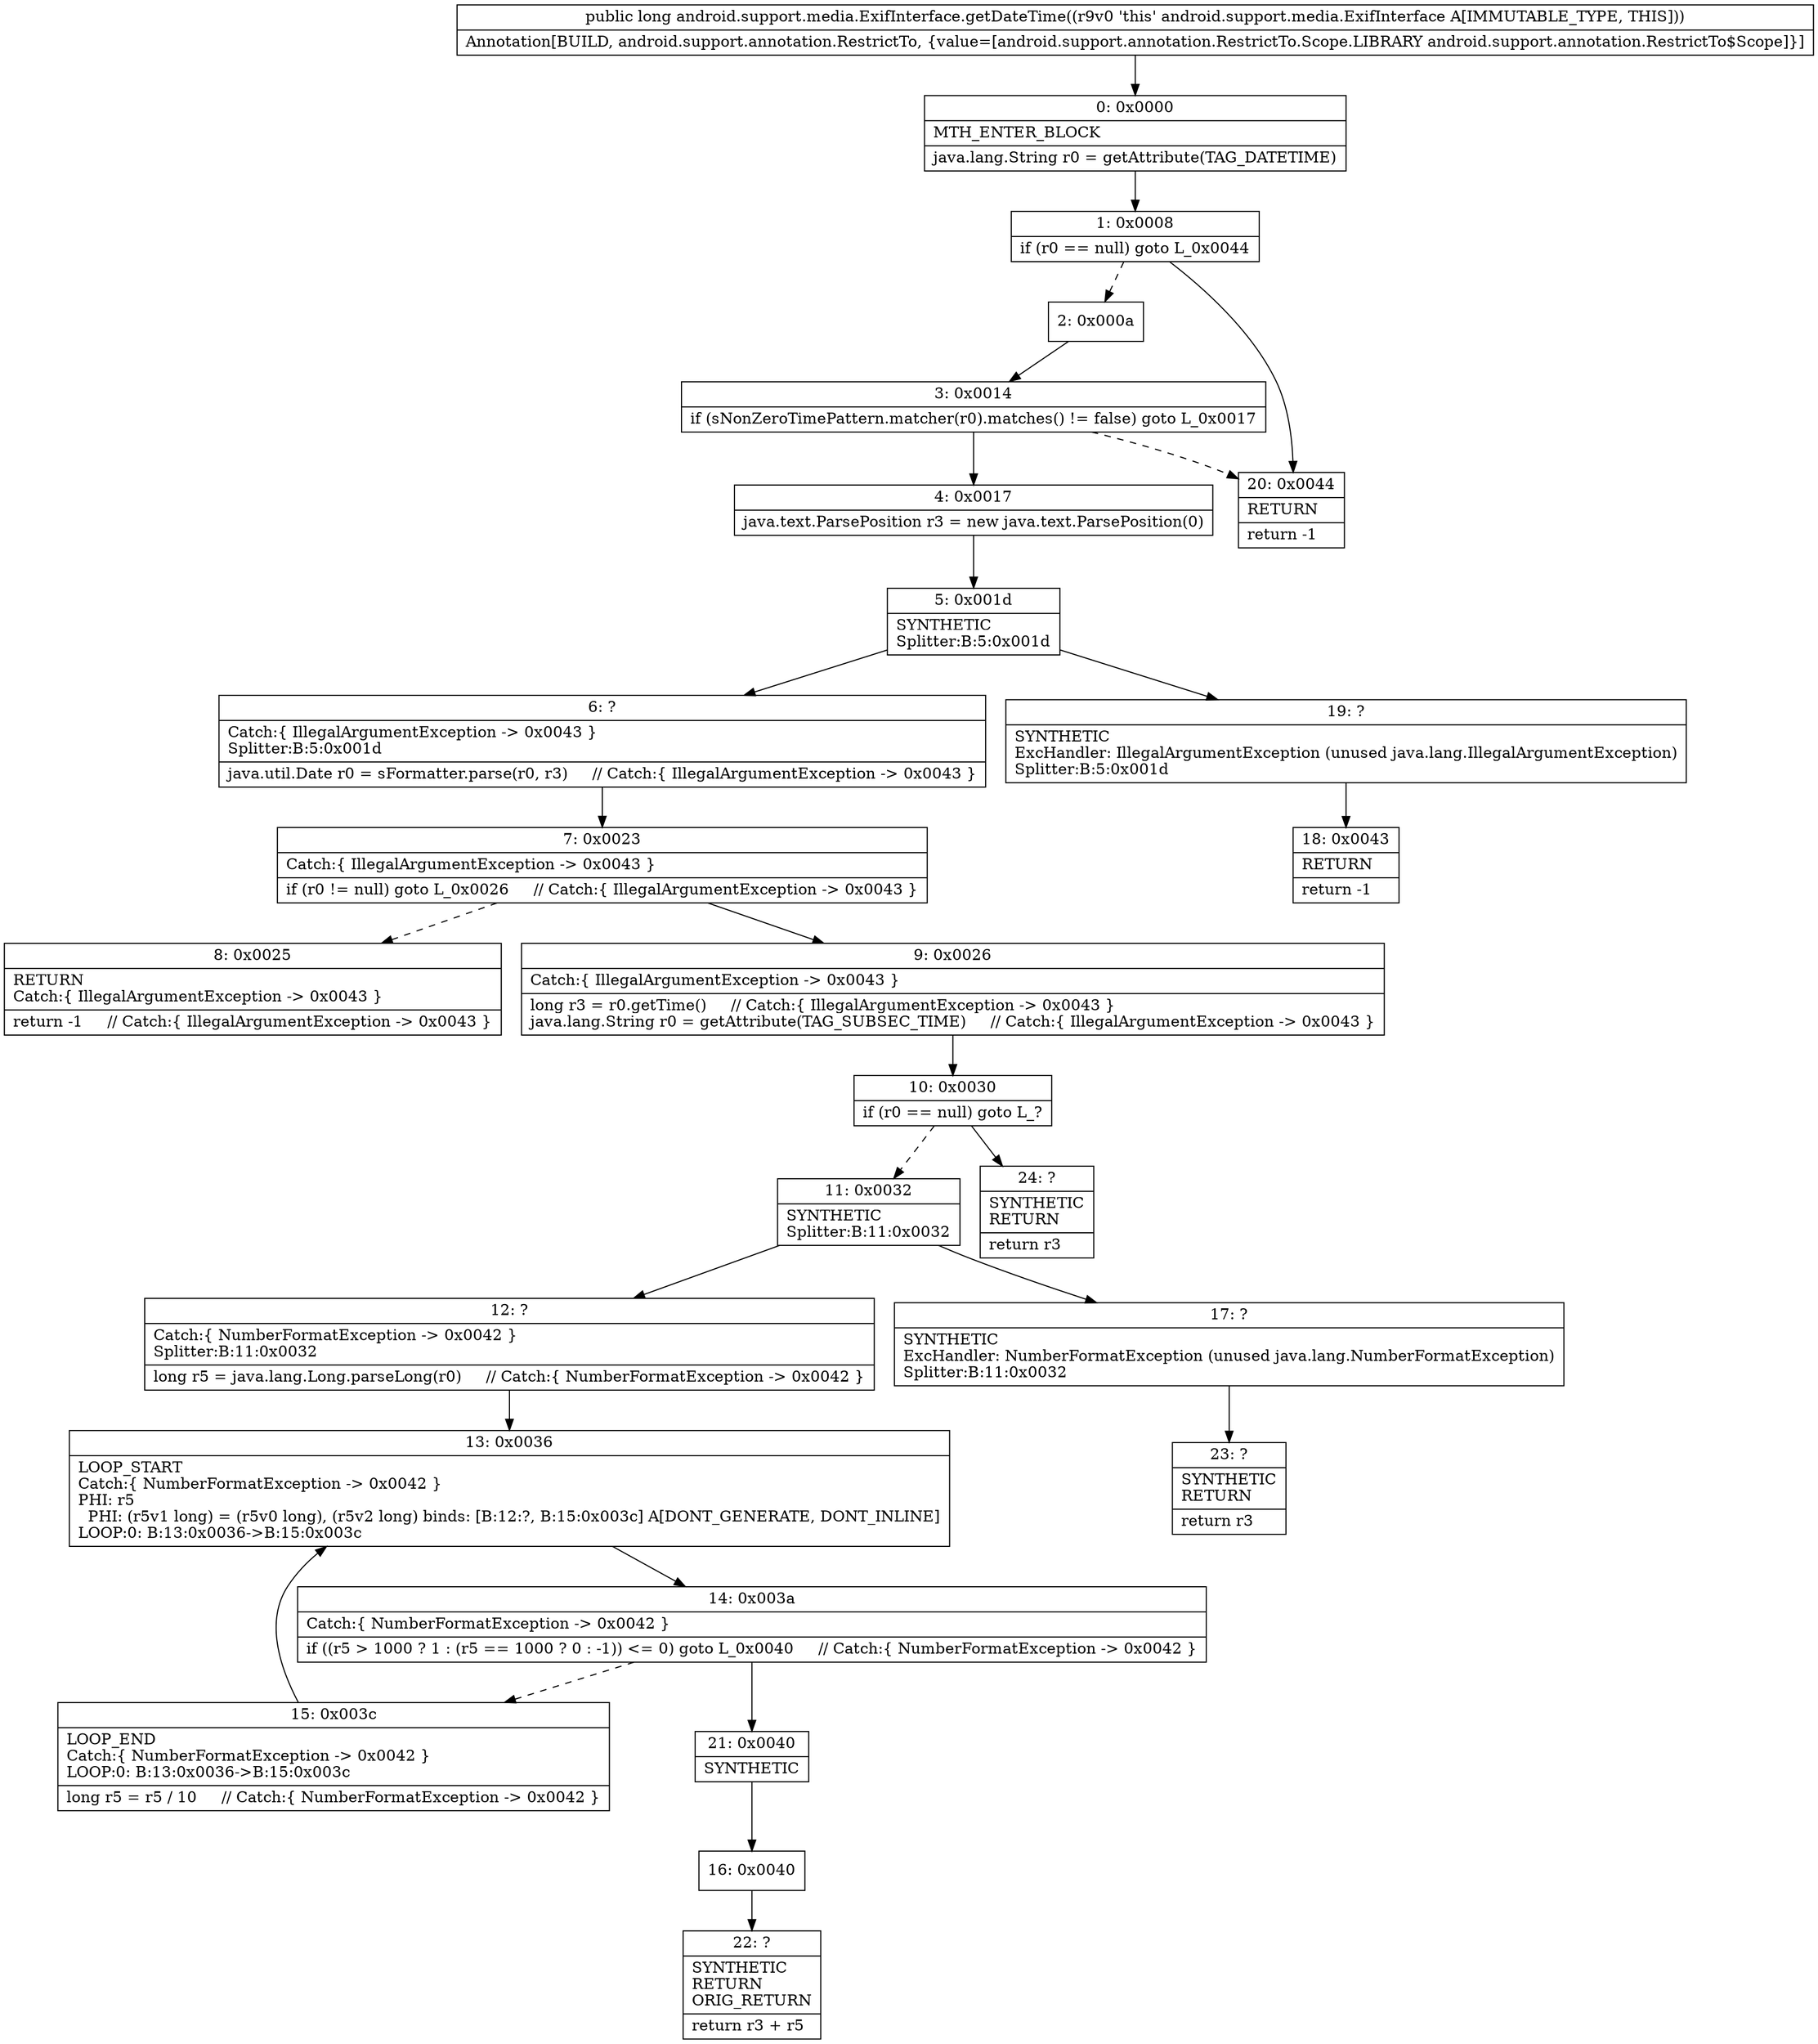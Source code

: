 digraph "CFG forandroid.support.media.ExifInterface.getDateTime()J" {
Node_0 [shape=record,label="{0\:\ 0x0000|MTH_ENTER_BLOCK\l|java.lang.String r0 = getAttribute(TAG_DATETIME)\l}"];
Node_1 [shape=record,label="{1\:\ 0x0008|if (r0 == null) goto L_0x0044\l}"];
Node_2 [shape=record,label="{2\:\ 0x000a}"];
Node_3 [shape=record,label="{3\:\ 0x0014|if (sNonZeroTimePattern.matcher(r0).matches() != false) goto L_0x0017\l}"];
Node_4 [shape=record,label="{4\:\ 0x0017|java.text.ParsePosition r3 = new java.text.ParsePosition(0)\l}"];
Node_5 [shape=record,label="{5\:\ 0x001d|SYNTHETIC\lSplitter:B:5:0x001d\l}"];
Node_6 [shape=record,label="{6\:\ ?|Catch:\{ IllegalArgumentException \-\> 0x0043 \}\lSplitter:B:5:0x001d\l|java.util.Date r0 = sFormatter.parse(r0, r3)     \/\/ Catch:\{ IllegalArgumentException \-\> 0x0043 \}\l}"];
Node_7 [shape=record,label="{7\:\ 0x0023|Catch:\{ IllegalArgumentException \-\> 0x0043 \}\l|if (r0 != null) goto L_0x0026     \/\/ Catch:\{ IllegalArgumentException \-\> 0x0043 \}\l}"];
Node_8 [shape=record,label="{8\:\ 0x0025|RETURN\lCatch:\{ IllegalArgumentException \-\> 0x0043 \}\l|return \-1     \/\/ Catch:\{ IllegalArgumentException \-\> 0x0043 \}\l}"];
Node_9 [shape=record,label="{9\:\ 0x0026|Catch:\{ IllegalArgumentException \-\> 0x0043 \}\l|long r3 = r0.getTime()     \/\/ Catch:\{ IllegalArgumentException \-\> 0x0043 \}\ljava.lang.String r0 = getAttribute(TAG_SUBSEC_TIME)     \/\/ Catch:\{ IllegalArgumentException \-\> 0x0043 \}\l}"];
Node_10 [shape=record,label="{10\:\ 0x0030|if (r0 == null) goto L_?\l}"];
Node_11 [shape=record,label="{11\:\ 0x0032|SYNTHETIC\lSplitter:B:11:0x0032\l}"];
Node_12 [shape=record,label="{12\:\ ?|Catch:\{ NumberFormatException \-\> 0x0042 \}\lSplitter:B:11:0x0032\l|long r5 = java.lang.Long.parseLong(r0)     \/\/ Catch:\{ NumberFormatException \-\> 0x0042 \}\l}"];
Node_13 [shape=record,label="{13\:\ 0x0036|LOOP_START\lCatch:\{ NumberFormatException \-\> 0x0042 \}\lPHI: r5 \l  PHI: (r5v1 long) = (r5v0 long), (r5v2 long) binds: [B:12:?, B:15:0x003c] A[DONT_GENERATE, DONT_INLINE]\lLOOP:0: B:13:0x0036\-\>B:15:0x003c\l}"];
Node_14 [shape=record,label="{14\:\ 0x003a|Catch:\{ NumberFormatException \-\> 0x0042 \}\l|if ((r5 \> 1000 ? 1 : (r5 == 1000 ? 0 : \-1)) \<= 0) goto L_0x0040     \/\/ Catch:\{ NumberFormatException \-\> 0x0042 \}\l}"];
Node_15 [shape=record,label="{15\:\ 0x003c|LOOP_END\lCatch:\{ NumberFormatException \-\> 0x0042 \}\lLOOP:0: B:13:0x0036\-\>B:15:0x003c\l|long r5 = r5 \/ 10     \/\/ Catch:\{ NumberFormatException \-\> 0x0042 \}\l}"];
Node_16 [shape=record,label="{16\:\ 0x0040}"];
Node_17 [shape=record,label="{17\:\ ?|SYNTHETIC\lExcHandler: NumberFormatException (unused java.lang.NumberFormatException)\lSplitter:B:11:0x0032\l}"];
Node_18 [shape=record,label="{18\:\ 0x0043|RETURN\l|return \-1\l}"];
Node_19 [shape=record,label="{19\:\ ?|SYNTHETIC\lExcHandler: IllegalArgumentException (unused java.lang.IllegalArgumentException)\lSplitter:B:5:0x001d\l}"];
Node_20 [shape=record,label="{20\:\ 0x0044|RETURN\l|return \-1\l}"];
Node_21 [shape=record,label="{21\:\ 0x0040|SYNTHETIC\l}"];
Node_22 [shape=record,label="{22\:\ ?|SYNTHETIC\lRETURN\lORIG_RETURN\l|return r3 + r5\l}"];
Node_23 [shape=record,label="{23\:\ ?|SYNTHETIC\lRETURN\l|return r3\l}"];
Node_24 [shape=record,label="{24\:\ ?|SYNTHETIC\lRETURN\l|return r3\l}"];
MethodNode[shape=record,label="{public long android.support.media.ExifInterface.getDateTime((r9v0 'this' android.support.media.ExifInterface A[IMMUTABLE_TYPE, THIS]))  | Annotation[BUILD, android.support.annotation.RestrictTo, \{value=[android.support.annotation.RestrictTo.Scope.LIBRARY android.support.annotation.RestrictTo$Scope]\}]\l}"];
MethodNode -> Node_0;
Node_0 -> Node_1;
Node_1 -> Node_2[style=dashed];
Node_1 -> Node_20;
Node_2 -> Node_3;
Node_3 -> Node_4;
Node_3 -> Node_20[style=dashed];
Node_4 -> Node_5;
Node_5 -> Node_6;
Node_5 -> Node_19;
Node_6 -> Node_7;
Node_7 -> Node_8[style=dashed];
Node_7 -> Node_9;
Node_9 -> Node_10;
Node_10 -> Node_11[style=dashed];
Node_10 -> Node_24;
Node_11 -> Node_12;
Node_11 -> Node_17;
Node_12 -> Node_13;
Node_13 -> Node_14;
Node_14 -> Node_15[style=dashed];
Node_14 -> Node_21;
Node_15 -> Node_13;
Node_16 -> Node_22;
Node_17 -> Node_23;
Node_19 -> Node_18;
Node_21 -> Node_16;
}


